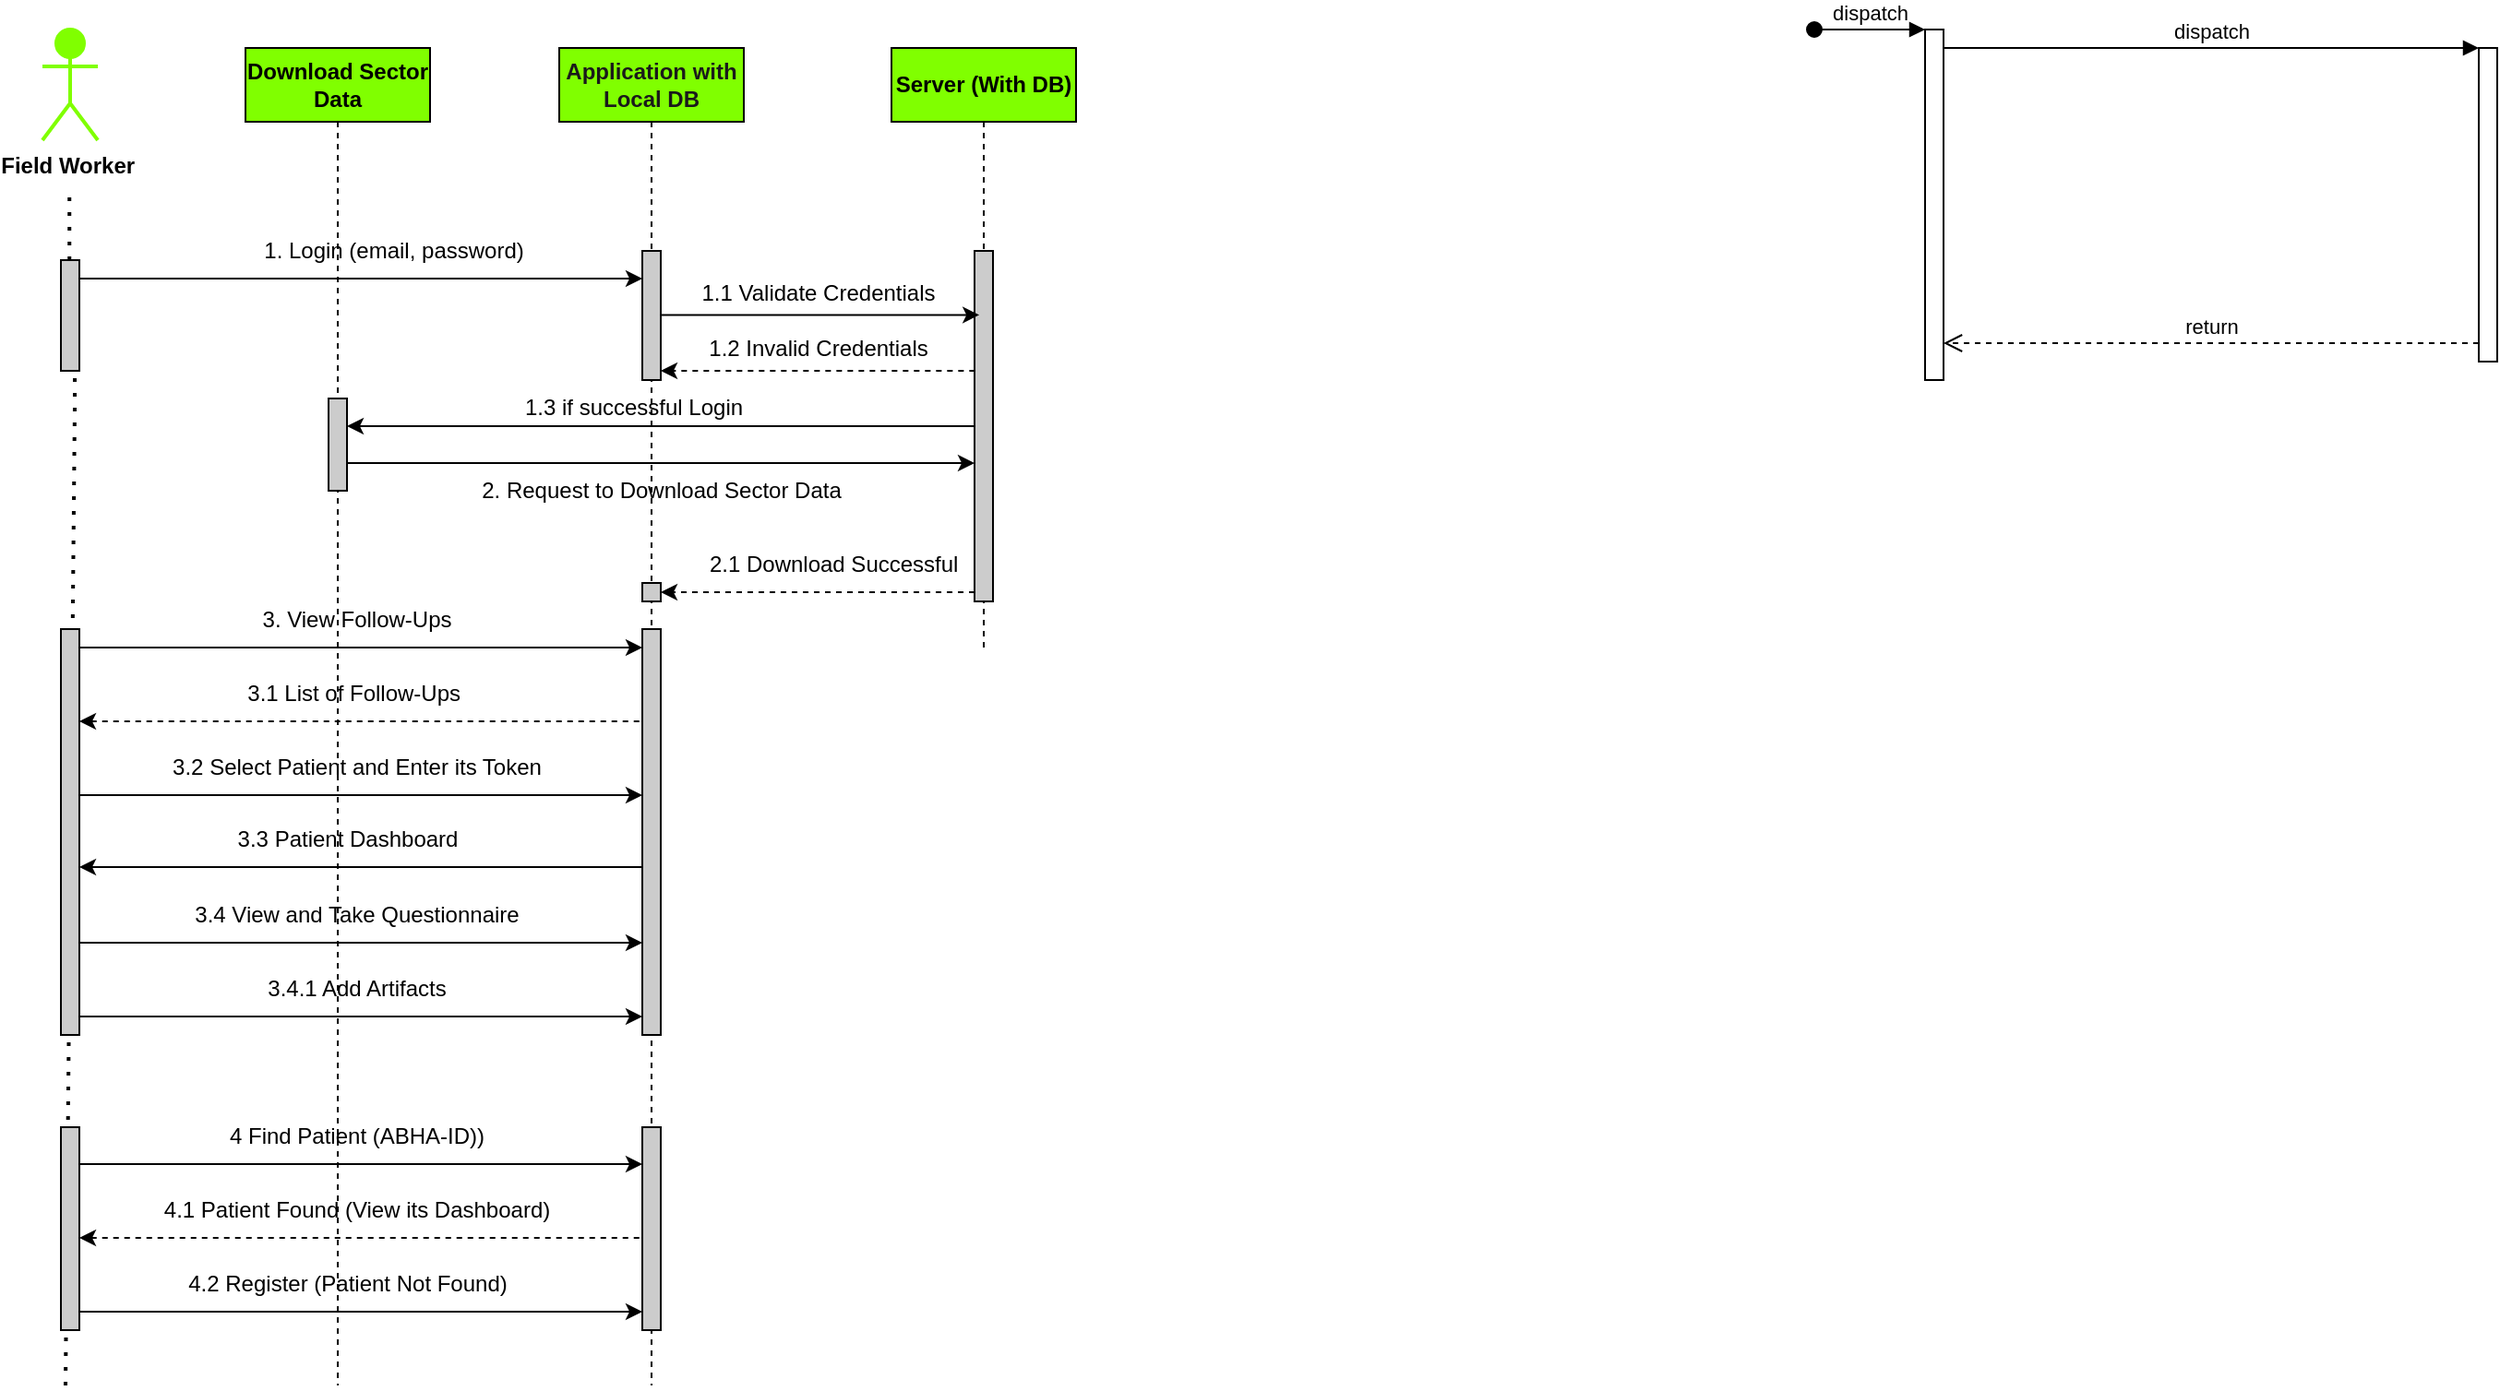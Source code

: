 <mxfile version="23.1.7" type="github">
  <diagram name="Page-1" id="2YBvvXClWsGukQMizWep">
    <mxGraphModel dx="1105" dy="594" grid="1" gridSize="10" guides="1" tooltips="1" connect="1" arrows="1" fold="1" page="1" pageScale="1" pageWidth="850" pageHeight="1100" math="0" shadow="0">
      <root>
        <mxCell id="0" />
        <mxCell id="1" parent="0" />
        <mxCell id="aM9ryv3xv72pqoxQDRHE-5" value="Download Sector Data" style="shape=umlLifeline;perimeter=lifelinePerimeter;whiteSpace=wrap;html=1;container=0;dropTarget=0;collapsible=0;recursiveResize=0;outlineConnect=0;portConstraint=eastwest;newEdgeStyle={&quot;edgeStyle&quot;:&quot;elbowEdgeStyle&quot;,&quot;elbow&quot;:&quot;vertical&quot;,&quot;curved&quot;:0,&quot;rounded&quot;:0};fillColor=#80FF00;fontStyle=1" parent="1" vertex="1">
          <mxGeometry x="630" y="105" width="100" height="725" as="geometry" />
        </mxCell>
        <mxCell id="oBV-2JLyiLcAPzUt3Duw-58" value="" style="html=1;points=[];perimeter=orthogonalPerimeter;outlineConnect=0;targetShapes=umlLifeline;portConstraint=eastwest;newEdgeStyle={&quot;edgeStyle&quot;:&quot;elbowEdgeStyle&quot;,&quot;elbow&quot;:&quot;vertical&quot;,&quot;curved&quot;:0,&quot;rounded&quot;:0};fillColor=#CCCCCC;" vertex="1" parent="aM9ryv3xv72pqoxQDRHE-5">
          <mxGeometry x="45" y="190" width="10" height="50" as="geometry" />
        </mxCell>
        <mxCell id="aM9ryv3xv72pqoxQDRHE-2" value="" style="html=1;points=[];perimeter=orthogonalPerimeter;outlineConnect=0;targetShapes=umlLifeline;portConstraint=eastwest;newEdgeStyle={&quot;edgeStyle&quot;:&quot;elbowEdgeStyle&quot;,&quot;elbow&quot;:&quot;vertical&quot;,&quot;curved&quot;:0,&quot;rounded&quot;:0};" parent="1" vertex="1">
          <mxGeometry x="1540" y="95" width="10" height="190" as="geometry" />
        </mxCell>
        <mxCell id="aM9ryv3xv72pqoxQDRHE-3" value="dispatch" style="html=1;verticalAlign=bottom;startArrow=oval;endArrow=block;startSize=8;edgeStyle=elbowEdgeStyle;elbow=vertical;curved=0;rounded=0;" parent="1" target="aM9ryv3xv72pqoxQDRHE-2" edge="1">
          <mxGeometry relative="1" as="geometry">
            <mxPoint x="1480" y="95" as="sourcePoint" />
          </mxGeometry>
        </mxCell>
        <mxCell id="aM9ryv3xv72pqoxQDRHE-6" value="" style="html=1;points=[];perimeter=orthogonalPerimeter;outlineConnect=0;targetShapes=umlLifeline;portConstraint=eastwest;newEdgeStyle={&quot;edgeStyle&quot;:&quot;elbowEdgeStyle&quot;,&quot;elbow&quot;:&quot;vertical&quot;,&quot;curved&quot;:0,&quot;rounded&quot;:0};" parent="1" vertex="1">
          <mxGeometry x="1840" y="105" width="10" height="170" as="geometry" />
        </mxCell>
        <mxCell id="aM9ryv3xv72pqoxQDRHE-7" value="dispatch" style="html=1;verticalAlign=bottom;endArrow=block;edgeStyle=elbowEdgeStyle;elbow=vertical;curved=0;rounded=0;" parent="1" source="aM9ryv3xv72pqoxQDRHE-2" target="aM9ryv3xv72pqoxQDRHE-6" edge="1">
          <mxGeometry relative="1" as="geometry">
            <mxPoint x="1650" y="115" as="sourcePoint" />
            <Array as="points">
              <mxPoint x="1635" y="105" />
            </Array>
          </mxGeometry>
        </mxCell>
        <mxCell id="aM9ryv3xv72pqoxQDRHE-8" value="return" style="html=1;verticalAlign=bottom;endArrow=open;dashed=1;endSize=8;edgeStyle=elbowEdgeStyle;elbow=vertical;curved=0;rounded=0;" parent="1" source="aM9ryv3xv72pqoxQDRHE-6" target="aM9ryv3xv72pqoxQDRHE-2" edge="1">
          <mxGeometry relative="1" as="geometry">
            <mxPoint x="1650" y="190" as="targetPoint" />
            <Array as="points">
              <mxPoint x="1645" y="265" />
            </Array>
          </mxGeometry>
        </mxCell>
        <mxCell id="oBV-2JLyiLcAPzUt3Duw-1" value="Application with Local DB" style="shape=umlLifeline;perimeter=lifelinePerimeter;whiteSpace=wrap;html=1;container=0;dropTarget=0;collapsible=0;recursiveResize=0;outlineConnect=0;portConstraint=eastwest;newEdgeStyle={&quot;edgeStyle&quot;:&quot;elbowEdgeStyle&quot;,&quot;elbow&quot;:&quot;vertical&quot;,&quot;curved&quot;:0,&quot;rounded&quot;:0};fillColor=#80FF00;fontColor=#1A1A1A;fontStyle=1" vertex="1" parent="1">
          <mxGeometry x="800" y="105" width="100" height="725" as="geometry" />
        </mxCell>
        <mxCell id="oBV-2JLyiLcAPzUt3Duw-55" value="" style="html=1;points=[];perimeter=orthogonalPerimeter;outlineConnect=0;targetShapes=umlLifeline;portConstraint=eastwest;newEdgeStyle={&quot;edgeStyle&quot;:&quot;elbowEdgeStyle&quot;,&quot;elbow&quot;:&quot;vertical&quot;,&quot;curved&quot;:0,&quot;rounded&quot;:0};fillColor=#CCCCCC;" vertex="1" parent="oBV-2JLyiLcAPzUt3Duw-1">
          <mxGeometry x="45" y="585" width="10" height="110" as="geometry" />
        </mxCell>
        <mxCell id="oBV-2JLyiLcAPzUt3Duw-59" value="" style="html=1;points=[];perimeter=orthogonalPerimeter;outlineConnect=0;targetShapes=umlLifeline;portConstraint=eastwest;newEdgeStyle={&quot;edgeStyle&quot;:&quot;elbowEdgeStyle&quot;,&quot;elbow&quot;:&quot;vertical&quot;,&quot;curved&quot;:0,&quot;rounded&quot;:0};fillColor=#CCCCCC;" vertex="1" parent="oBV-2JLyiLcAPzUt3Duw-1">
          <mxGeometry x="45" y="290" width="10" height="10" as="geometry" />
        </mxCell>
        <mxCell id="oBV-2JLyiLcAPzUt3Duw-64" value="" style="html=1;points=[];perimeter=orthogonalPerimeter;outlineConnect=0;targetShapes=umlLifeline;portConstraint=eastwest;newEdgeStyle={&quot;edgeStyle&quot;:&quot;elbowEdgeStyle&quot;,&quot;elbow&quot;:&quot;vertical&quot;,&quot;curved&quot;:0,&quot;rounded&quot;:0};fillColor=#CCCCCC;" vertex="1" parent="oBV-2JLyiLcAPzUt3Duw-1">
          <mxGeometry x="45" y="110" width="10" height="70" as="geometry" />
        </mxCell>
        <mxCell id="oBV-2JLyiLcAPzUt3Duw-2" value="Server (With DB)" style="shape=umlLifeline;perimeter=lifelinePerimeter;whiteSpace=wrap;html=1;container=0;dropTarget=0;collapsible=0;recursiveResize=0;outlineConnect=0;portConstraint=eastwest;newEdgeStyle={&quot;edgeStyle&quot;:&quot;elbowEdgeStyle&quot;,&quot;elbow&quot;:&quot;vertical&quot;,&quot;curved&quot;:0,&quot;rounded&quot;:0};fillColor=#80FF00;fontStyle=1" vertex="1" parent="1">
          <mxGeometry x="980" y="105" width="100" height="325" as="geometry" />
        </mxCell>
        <mxCell id="aM9ryv3xv72pqoxQDRHE-4" value="" style="html=1;points=[];perimeter=orthogonalPerimeter;outlineConnect=0;targetShapes=umlLifeline;portConstraint=eastwest;newEdgeStyle={&quot;edgeStyle&quot;:&quot;elbowEdgeStyle&quot;,&quot;elbow&quot;:&quot;vertical&quot;,&quot;curved&quot;:0,&quot;rounded&quot;:0};fillColor=#CCCCCC;" parent="oBV-2JLyiLcAPzUt3Duw-2" vertex="1">
          <mxGeometry x="45" y="110" width="10" height="190" as="geometry" />
        </mxCell>
        <mxCell id="oBV-2JLyiLcAPzUt3Duw-3" value="Field Worker&amp;nbsp;" style="shape=umlActor;verticalLabelPosition=bottom;verticalAlign=top;html=1;outlineConnect=0;fillColor=#80FF00;strokeColor=#80FF00;strokeWidth=2;fontStyle=1" vertex="1" parent="1">
          <mxGeometry x="520" y="95" width="30" height="60" as="geometry" />
        </mxCell>
        <mxCell id="oBV-2JLyiLcAPzUt3Duw-4" value="" style="endArrow=classic;html=1;rounded=0;" edge="1" parent="1" target="oBV-2JLyiLcAPzUt3Duw-64">
          <mxGeometry width="50" height="50" relative="1" as="geometry">
            <mxPoint x="540" y="230" as="sourcePoint" />
            <mxPoint x="840" y="230" as="targetPoint" />
          </mxGeometry>
        </mxCell>
        <mxCell id="oBV-2JLyiLcAPzUt3Duw-5" value="1. Login (email, password)" style="text;html=1;align=center;verticalAlign=middle;resizable=0;points=[];autosize=1;strokeColor=none;fillColor=none;" vertex="1" parent="1">
          <mxGeometry x="630" y="200" width="160" height="30" as="geometry" />
        </mxCell>
        <mxCell id="oBV-2JLyiLcAPzUt3Duw-6" value="" style="endArrow=classic;html=1;rounded=0;" edge="1" parent="1" source="aM9ryv3xv72pqoxQDRHE-4" target="oBV-2JLyiLcAPzUt3Duw-58">
          <mxGeometry width="50" height="50" relative="1" as="geometry">
            <mxPoint x="1025" y="320" as="sourcePoint" />
            <mxPoint x="690" y="320" as="targetPoint" />
          </mxGeometry>
        </mxCell>
        <mxCell id="oBV-2JLyiLcAPzUt3Duw-7" value="1.3 if successful Login" style="text;html=1;align=center;verticalAlign=middle;resizable=0;points=[];autosize=1;strokeColor=none;fillColor=none;" vertex="1" parent="1">
          <mxGeometry x="770" y="285" width="140" height="30" as="geometry" />
        </mxCell>
        <mxCell id="oBV-2JLyiLcAPzUt3Duw-8" value="" style="endArrow=classic;html=1;rounded=0;dashed=1;" edge="1" parent="1" target="oBV-2JLyiLcAPzUt3Duw-64">
          <mxGeometry width="50" height="50" relative="1" as="geometry">
            <mxPoint x="1025.17" y="280" as="sourcePoint" />
            <mxPoint x="860" y="280" as="targetPoint" />
          </mxGeometry>
        </mxCell>
        <mxCell id="oBV-2JLyiLcAPzUt3Duw-9" value="1.2 Invalid Credentials" style="text;html=1;align=center;verticalAlign=middle;resizable=0;points=[];autosize=1;strokeColor=none;fillColor=none;" vertex="1" parent="1">
          <mxGeometry x="870" y="252.5" width="140" height="30" as="geometry" />
        </mxCell>
        <mxCell id="oBV-2JLyiLcAPzUt3Duw-10" value="" style="endArrow=classic;startArrow=none;html=1;rounded=0;startFill=0;" edge="1" parent="1">
          <mxGeometry width="50" height="50" relative="1" as="geometry">
            <mxPoint x="685" y="330" as="sourcePoint" />
            <mxPoint x="1025" y="330" as="targetPoint" />
          </mxGeometry>
        </mxCell>
        <mxCell id="oBV-2JLyiLcAPzUt3Duw-11" value="2. Request to Download Sector Data" style="text;html=1;align=center;verticalAlign=middle;resizable=0;points=[];autosize=1;strokeColor=none;fillColor=none;" vertex="1" parent="1">
          <mxGeometry x="745" y="330" width="220" height="30" as="geometry" />
        </mxCell>
        <mxCell id="oBV-2JLyiLcAPzUt3Duw-13" value="" style="endArrow=none;dashed=1;html=1;dashPattern=1 3;strokeWidth=2;rounded=0;" edge="1" parent="1" source="oBV-2JLyiLcAPzUt3Duw-42">
          <mxGeometry width="50" height="50" relative="1" as="geometry">
            <mxPoint x="530" y="830" as="sourcePoint" />
            <mxPoint x="534.62" y="182.5" as="targetPoint" />
          </mxGeometry>
        </mxCell>
        <mxCell id="oBV-2JLyiLcAPzUt3Duw-14" value="" style="endArrow=classic;html=1;rounded=0;dashed=1;" edge="1" parent="1" source="aM9ryv3xv72pqoxQDRHE-4" target="oBV-2JLyiLcAPzUt3Duw-59">
          <mxGeometry width="50" height="50" relative="1" as="geometry">
            <mxPoint x="490" y="450" as="sourcePoint" />
            <mxPoint x="860" y="400" as="targetPoint" />
            <Array as="points">
              <mxPoint x="940" y="400" />
            </Array>
          </mxGeometry>
        </mxCell>
        <mxCell id="oBV-2JLyiLcAPzUt3Duw-15" value="2.1 Download Successful&amp;nbsp;" style="text;html=1;align=center;verticalAlign=middle;resizable=0;points=[];autosize=1;strokeColor=none;fillColor=none;" vertex="1" parent="1">
          <mxGeometry x="870" y="370" width="160" height="30" as="geometry" />
        </mxCell>
        <mxCell id="oBV-2JLyiLcAPzUt3Duw-17" value="" style="endArrow=classic;html=1;rounded=0;" edge="1" parent="1" target="oBV-2JLyiLcAPzUt3Duw-56">
          <mxGeometry width="50" height="50" relative="1" as="geometry">
            <mxPoint x="540" y="430" as="sourcePoint" />
            <mxPoint x="740" y="430" as="targetPoint" />
          </mxGeometry>
        </mxCell>
        <mxCell id="oBV-2JLyiLcAPzUt3Duw-18" value="3. View Follow-Ups" style="text;html=1;align=center;verticalAlign=middle;resizable=0;points=[];autosize=1;strokeColor=none;fillColor=none;" vertex="1" parent="1">
          <mxGeometry x="625" y="400" width="130" height="30" as="geometry" />
        </mxCell>
        <mxCell id="oBV-2JLyiLcAPzUt3Duw-24" value="" style="endArrow=none;html=1;rounded=0;startArrow=classic;startFill=1;endFill=0;dashed=1;" edge="1" parent="1" target="oBV-2JLyiLcAPzUt3Duw-1">
          <mxGeometry width="50" height="50" relative="1" as="geometry">
            <mxPoint x="540" y="470" as="sourcePoint" />
            <mxPoint x="850" y="470" as="targetPoint" />
            <Array as="points" />
          </mxGeometry>
        </mxCell>
        <mxCell id="oBV-2JLyiLcAPzUt3Duw-26" value="3.1 List of Follow-Ups&amp;nbsp;" style="text;html=1;align=center;verticalAlign=middle;resizable=0;points=[];autosize=1;strokeColor=none;fillColor=none;" vertex="1" parent="1">
          <mxGeometry x="620" y="440" width="140" height="30" as="geometry" />
        </mxCell>
        <mxCell id="oBV-2JLyiLcAPzUt3Duw-28" value="" style="endArrow=classic;html=1;rounded=0;" edge="1" parent="1" target="oBV-2JLyiLcAPzUt3Duw-56">
          <mxGeometry width="50" height="50" relative="1" as="geometry">
            <mxPoint x="540" y="510" as="sourcePoint" />
            <mxPoint x="850" y="510" as="targetPoint" />
            <Array as="points" />
          </mxGeometry>
        </mxCell>
        <mxCell id="oBV-2JLyiLcAPzUt3Duw-29" value="3.2 Select Patient and Enter its Token" style="text;html=1;align=center;verticalAlign=middle;resizable=0;points=[];autosize=1;strokeColor=none;fillColor=none;" vertex="1" parent="1">
          <mxGeometry x="580" y="480" width="220" height="30" as="geometry" />
        </mxCell>
        <mxCell id="oBV-2JLyiLcAPzUt3Duw-30" value="" style="endArrow=none;html=1;rounded=0;startArrow=classic;startFill=1;endFill=0;" edge="1" parent="1" source="oBV-2JLyiLcAPzUt3Duw-56">
          <mxGeometry width="50" height="50" relative="1" as="geometry">
            <mxPoint x="540" y="549" as="sourcePoint" />
            <mxPoint x="850" y="549" as="targetPoint" />
            <Array as="points" />
          </mxGeometry>
        </mxCell>
        <mxCell id="oBV-2JLyiLcAPzUt3Duw-31" value="3.3 Patient Dashboard" style="text;html=1;align=center;verticalAlign=middle;resizable=0;points=[];autosize=1;strokeColor=none;fillColor=none;" vertex="1" parent="1">
          <mxGeometry x="615" y="519" width="140" height="30" as="geometry" />
        </mxCell>
        <mxCell id="oBV-2JLyiLcAPzUt3Duw-32" value="" style="endArrow=classic;html=1;rounded=0;" edge="1" parent="1" target="oBV-2JLyiLcAPzUt3Duw-56">
          <mxGeometry width="50" height="50" relative="1" as="geometry">
            <mxPoint x="540" y="590" as="sourcePoint" />
            <mxPoint x="850" y="590" as="targetPoint" />
            <Array as="points" />
          </mxGeometry>
        </mxCell>
        <mxCell id="oBV-2JLyiLcAPzUt3Duw-33" value="3.4 View and Take Questionnaire" style="text;html=1;align=center;verticalAlign=middle;resizable=0;points=[];autosize=1;strokeColor=none;fillColor=none;" vertex="1" parent="1">
          <mxGeometry x="590" y="560" width="200" height="30" as="geometry" />
        </mxCell>
        <mxCell id="oBV-2JLyiLcAPzUt3Duw-34" value="" style="endArrow=classic;html=1;rounded=0;" edge="1" parent="1" target="oBV-2JLyiLcAPzUt3Duw-56">
          <mxGeometry width="50" height="50" relative="1" as="geometry">
            <mxPoint x="540" y="630" as="sourcePoint" />
            <mxPoint x="850" y="630" as="targetPoint" />
            <Array as="points" />
          </mxGeometry>
        </mxCell>
        <mxCell id="oBV-2JLyiLcAPzUt3Duw-35" value="3.4.1 Add Artifacts" style="text;html=1;align=center;verticalAlign=middle;resizable=0;points=[];autosize=1;strokeColor=none;fillColor=none;" vertex="1" parent="1">
          <mxGeometry x="630" y="600" width="120" height="30" as="geometry" />
        </mxCell>
        <mxCell id="oBV-2JLyiLcAPzUt3Duw-36" value="" style="endArrow=classic;html=1;rounded=0;" edge="1" parent="1" target="oBV-2JLyiLcAPzUt3Duw-55">
          <mxGeometry width="50" height="50" relative="1" as="geometry">
            <mxPoint x="540" y="710" as="sourcePoint" />
            <mxPoint x="840" y="710" as="targetPoint" />
            <Array as="points" />
          </mxGeometry>
        </mxCell>
        <mxCell id="oBV-2JLyiLcAPzUt3Duw-37" value="4 Find Patient (ABHA-ID))" style="text;html=1;align=center;verticalAlign=middle;resizable=0;points=[];autosize=1;strokeColor=none;fillColor=none;" vertex="1" parent="1">
          <mxGeometry x="610" y="680" width="160" height="30" as="geometry" />
        </mxCell>
        <mxCell id="oBV-2JLyiLcAPzUt3Duw-38" value="" style="endArrow=none;html=1;rounded=0;dashed=1;endFill=0;startArrow=classic;startFill=1;" edge="1" parent="1" target="oBV-2JLyiLcAPzUt3Duw-55">
          <mxGeometry width="50" height="50" relative="1" as="geometry">
            <mxPoint x="540" y="750" as="sourcePoint" />
            <mxPoint x="840" y="750" as="targetPoint" />
            <Array as="points" />
          </mxGeometry>
        </mxCell>
        <mxCell id="oBV-2JLyiLcAPzUt3Duw-39" value="4.1 Patient Found (View its Dashboard)" style="text;html=1;align=center;verticalAlign=middle;resizable=0;points=[];autosize=1;strokeColor=none;fillColor=none;" vertex="1" parent="1">
          <mxGeometry x="575" y="720" width="230" height="30" as="geometry" />
        </mxCell>
        <mxCell id="oBV-2JLyiLcAPzUt3Duw-40" value="" style="endArrow=classic;html=1;rounded=0;" edge="1" parent="1" source="oBV-2JLyiLcAPzUt3Duw-52">
          <mxGeometry width="50" height="50" relative="1" as="geometry">
            <mxPoint x="535" y="790" as="sourcePoint" />
            <mxPoint x="845" y="790" as="targetPoint" />
            <Array as="points" />
          </mxGeometry>
        </mxCell>
        <mxCell id="oBV-2JLyiLcAPzUt3Duw-41" value="4.2 Register (Patient Not Found)" style="text;html=1;align=center;verticalAlign=middle;resizable=0;points=[];autosize=1;strokeColor=none;fillColor=none;" vertex="1" parent="1">
          <mxGeometry x="585" y="760" width="200" height="30" as="geometry" />
        </mxCell>
        <mxCell id="oBV-2JLyiLcAPzUt3Duw-44" value="" style="endArrow=none;dashed=1;html=1;dashPattern=1 3;strokeWidth=2;rounded=0;" edge="1" parent="1" target="oBV-2JLyiLcAPzUt3Duw-42">
          <mxGeometry width="50" height="50" relative="1" as="geometry">
            <mxPoint x="532.5" y="830" as="sourcePoint" />
            <mxPoint x="537.5" y="290" as="targetPoint" />
            <Array as="points">
              <mxPoint x="537.5" y="300" />
            </Array>
          </mxGeometry>
        </mxCell>
        <mxCell id="oBV-2JLyiLcAPzUt3Duw-42" value="" style="html=1;points=[];perimeter=orthogonalPerimeter;outlineConnect=0;targetShapes=umlLifeline;portConstraint=eastwest;newEdgeStyle={&quot;edgeStyle&quot;:&quot;elbowEdgeStyle&quot;,&quot;elbow&quot;:&quot;vertical&quot;,&quot;curved&quot;:0,&quot;rounded&quot;:0};fillColor=#CCCCCC;" vertex="1" parent="1">
          <mxGeometry x="530" y="220" width="10" height="60" as="geometry" />
        </mxCell>
        <mxCell id="oBV-2JLyiLcAPzUt3Duw-45" value="" style="html=1;points=[];perimeter=orthogonalPerimeter;outlineConnect=0;targetShapes=umlLifeline;portConstraint=eastwest;newEdgeStyle={&quot;edgeStyle&quot;:&quot;elbowEdgeStyle&quot;,&quot;elbow&quot;:&quot;vertical&quot;,&quot;curved&quot;:0,&quot;rounded&quot;:0};fillColor=#CCCCCC;" vertex="1" parent="1">
          <mxGeometry x="530" y="420" width="10" height="220" as="geometry" />
        </mxCell>
        <mxCell id="oBV-2JLyiLcAPzUt3Duw-54" value="" style="endArrow=classic;html=1;rounded=0;" edge="1" parent="1" target="oBV-2JLyiLcAPzUt3Duw-52">
          <mxGeometry width="50" height="50" relative="1" as="geometry">
            <mxPoint x="535" y="790" as="sourcePoint" />
            <mxPoint x="845" y="790" as="targetPoint" />
            <Array as="points" />
          </mxGeometry>
        </mxCell>
        <mxCell id="oBV-2JLyiLcAPzUt3Duw-52" value="" style="html=1;points=[];perimeter=orthogonalPerimeter;outlineConnect=0;targetShapes=umlLifeline;portConstraint=eastwest;newEdgeStyle={&quot;edgeStyle&quot;:&quot;elbowEdgeStyle&quot;,&quot;elbow&quot;:&quot;vertical&quot;,&quot;curved&quot;:0,&quot;rounded&quot;:0};fillColor=#CCCCCC;" vertex="1" parent="1">
          <mxGeometry x="530" y="690" width="10" height="110" as="geometry" />
        </mxCell>
        <mxCell id="oBV-2JLyiLcAPzUt3Duw-57" value="" style="endArrow=none;html=1;rounded=0;startArrow=classic;startFill=1;endFill=0;" edge="1" parent="1" target="oBV-2JLyiLcAPzUt3Duw-56">
          <mxGeometry width="50" height="50" relative="1" as="geometry">
            <mxPoint x="540" y="549" as="sourcePoint" />
            <mxPoint x="850" y="549" as="targetPoint" />
            <Array as="points" />
          </mxGeometry>
        </mxCell>
        <mxCell id="oBV-2JLyiLcAPzUt3Duw-56" value="" style="html=1;points=[];perimeter=orthogonalPerimeter;outlineConnect=0;targetShapes=umlLifeline;portConstraint=eastwest;newEdgeStyle={&quot;edgeStyle&quot;:&quot;elbowEdgeStyle&quot;,&quot;elbow&quot;:&quot;vertical&quot;,&quot;curved&quot;:0,&quot;rounded&quot;:0};fillColor=#CCCCCC;" vertex="1" parent="1">
          <mxGeometry x="845" y="420" width="10" height="220" as="geometry" />
        </mxCell>
        <mxCell id="oBV-2JLyiLcAPzUt3Duw-62" value="" style="endArrow=none;html=1;rounded=0;endFill=0;startArrow=classic;startFill=1;" edge="1" parent="1" target="oBV-2JLyiLcAPzUt3Duw-64">
          <mxGeometry width="50" height="50" relative="1" as="geometry">
            <mxPoint x="1027.58" y="249.73" as="sourcePoint" />
            <mxPoint x="852.413" y="249.73" as="targetPoint" />
          </mxGeometry>
        </mxCell>
        <mxCell id="oBV-2JLyiLcAPzUt3Duw-63" value="1.1 Validate Credentials" style="text;html=1;align=center;verticalAlign=middle;resizable=0;points=[];autosize=1;strokeColor=none;fillColor=none;" vertex="1" parent="1">
          <mxGeometry x="865" y="222.5" width="150" height="30" as="geometry" />
        </mxCell>
      </root>
    </mxGraphModel>
  </diagram>
</mxfile>
